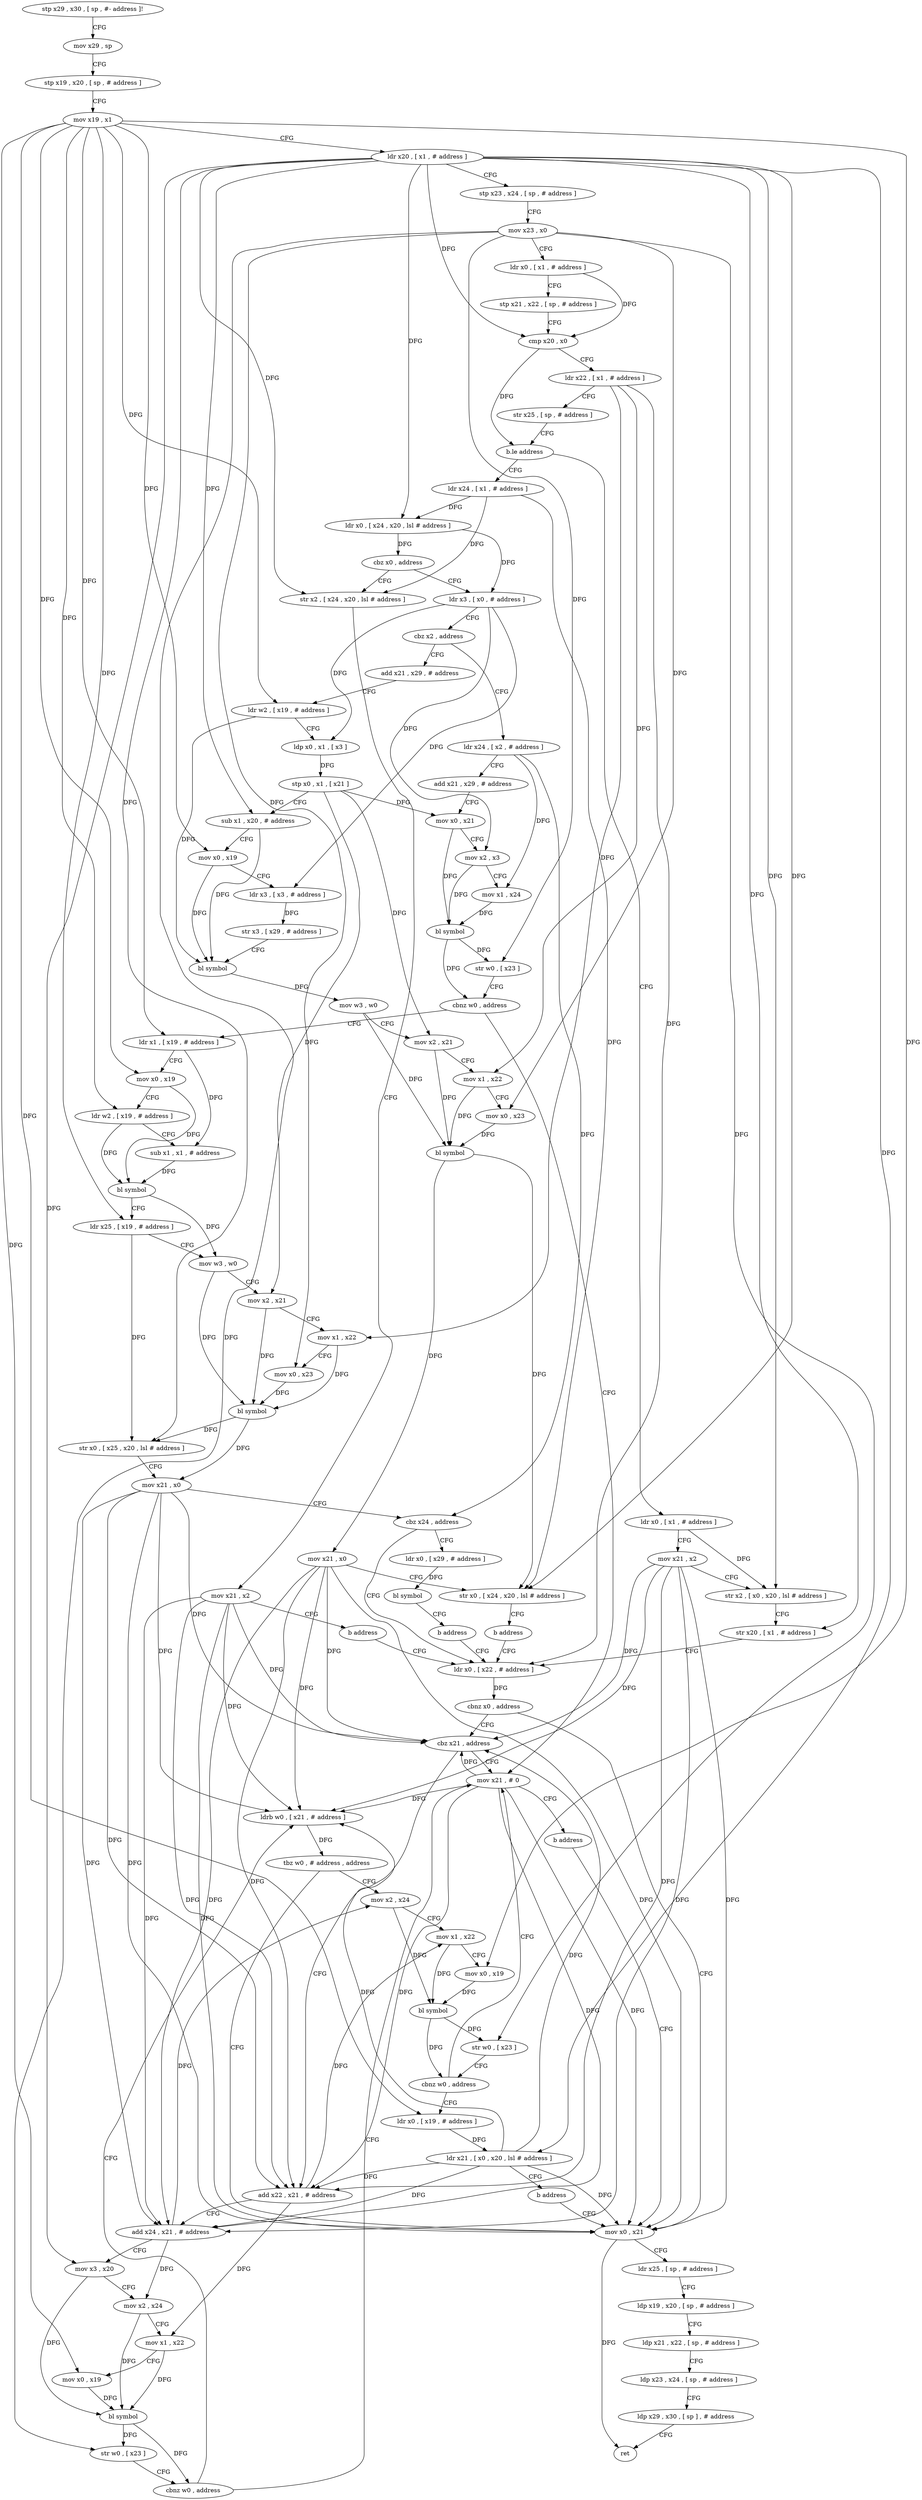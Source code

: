 digraph "func" {
"4260440" [label = "stp x29 , x30 , [ sp , #- address ]!" ]
"4260444" [label = "mov x29 , sp" ]
"4260448" [label = "stp x19 , x20 , [ sp , # address ]" ]
"4260452" [label = "mov x19 , x1" ]
"4260456" [label = "ldr x20 , [ x1 , # address ]" ]
"4260460" [label = "stp x23 , x24 , [ sp , # address ]" ]
"4260464" [label = "mov x23 , x0" ]
"4260468" [label = "ldr x0 , [ x1 , # address ]" ]
"4260472" [label = "stp x21 , x22 , [ sp , # address ]" ]
"4260476" [label = "cmp x20 , x0" ]
"4260480" [label = "ldr x22 , [ x1 , # address ]" ]
"4260484" [label = "str x25 , [ sp , # address ]" ]
"4260488" [label = "b.le address" ]
"4260544" [label = "ldr x24 , [ x1 , # address ]" ]
"4260492" [label = "ldr x0 , [ x1 , # address ]" ]
"4260548" [label = "ldr x0 , [ x24 , x20 , lsl # address ]" ]
"4260552" [label = "cbz x0 , address" ]
"4260664" [label = "str x2 , [ x24 , x20 , lsl # address ]" ]
"4260556" [label = "ldr x3 , [ x0 , # address ]" ]
"4260496" [label = "mov x21 , x2" ]
"4260500" [label = "str x2 , [ x0 , x20 , lsl # address ]" ]
"4260504" [label = "str x20 , [ x1 , # address ]" ]
"4260508" [label = "ldr x0 , [ x22 , # address ]" ]
"4260668" [label = "mov x21 , x2" ]
"4260672" [label = "b address" ]
"4260560" [label = "cbz x2 , address" ]
"4260680" [label = "add x21 , x29 , # address" ]
"4260564" [label = "ldr x24 , [ x2 , # address ]" ]
"4260752" [label = "cbz x21 , address" ]
"4260840" [label = "mov x21 , # 0" ]
"4260756" [label = "add x22 , x21 , # address" ]
"4260516" [label = "mov x0 , x21" ]
"4260520" [label = "ldr x25 , [ sp , # address ]" ]
"4260524" [label = "ldp x19 , x20 , [ sp , # address ]" ]
"4260528" [label = "ldp x21 , x22 , [ sp , # address ]" ]
"4260532" [label = "ldp x23 , x24 , [ sp , # address ]" ]
"4260536" [label = "ldp x29 , x30 , [ sp ] , # address" ]
"4260540" [label = "ret" ]
"4260512" [label = "cbnz x0 , address" ]
"4260684" [label = "ldr w2 , [ x19 , # address ]" ]
"4260688" [label = "ldp x0 , x1 , [ x3 ]" ]
"4260692" [label = "stp x0 , x1 , [ x21 ]" ]
"4260696" [label = "sub x1 , x20 , # address" ]
"4260700" [label = "mov x0 , x19" ]
"4260704" [label = "ldr x3 , [ x3 , # address ]" ]
"4260708" [label = "str x3 , [ x29 , # address ]" ]
"4260712" [label = "bl symbol" ]
"4260716" [label = "mov w3 , w0" ]
"4260720" [label = "mov x2 , x21" ]
"4260724" [label = "mov x1 , x22" ]
"4260728" [label = "mov x0 , x23" ]
"4260732" [label = "bl symbol" ]
"4260736" [label = "mov x21 , x0" ]
"4260740" [label = "str x0 , [ x24 , x20 , lsl # address ]" ]
"4260744" [label = "b address" ]
"4260568" [label = "add x21 , x29 , # address" ]
"4260572" [label = "mov x0 , x21" ]
"4260576" [label = "mov x2 , x3" ]
"4260580" [label = "mov x1 , x24" ]
"4260584" [label = "bl symbol" ]
"4260588" [label = "str w0 , [ x23 ]" ]
"4260592" [label = "cbnz w0 , address" ]
"4260596" [label = "ldr x1 , [ x19 , # address ]" ]
"4260844" [label = "b address" ]
"4260760" [label = "add x24 , x21 , # address" ]
"4260764" [label = "mov x3 , x20" ]
"4260768" [label = "mov x2 , x24" ]
"4260772" [label = "mov x1 , x22" ]
"4260776" [label = "mov x0 , x19" ]
"4260780" [label = "bl symbol" ]
"4260784" [label = "str w0 , [ x23 ]" ]
"4260788" [label = "cbnz w0 , address" ]
"4260792" [label = "ldrb w0 , [ x21 , # address ]" ]
"4260600" [label = "mov x0 , x19" ]
"4260604" [label = "ldr w2 , [ x19 , # address ]" ]
"4260608" [label = "sub x1 , x1 , # address" ]
"4260612" [label = "bl symbol" ]
"4260616" [label = "ldr x25 , [ x19 , # address ]" ]
"4260620" [label = "mov w3 , w0" ]
"4260624" [label = "mov x2 , x21" ]
"4260628" [label = "mov x1 , x22" ]
"4260632" [label = "mov x0 , x23" ]
"4260636" [label = "bl symbol" ]
"4260640" [label = "str x0 , [ x25 , x20 , lsl # address ]" ]
"4260644" [label = "mov x21 , x0" ]
"4260648" [label = "cbz x24 , address" ]
"4260652" [label = "ldr x0 , [ x29 , # address ]" ]
"4260796" [label = "tbz w0 , # address , address" ]
"4260800" [label = "mov x2 , x24" ]
"4260656" [label = "bl symbol" ]
"4260660" [label = "b address" ]
"4260804" [label = "mov x1 , x22" ]
"4260808" [label = "mov x0 , x19" ]
"4260812" [label = "bl symbol" ]
"4260816" [label = "str w0 , [ x23 ]" ]
"4260820" [label = "cbnz w0 , address" ]
"4260824" [label = "ldr x0 , [ x19 , # address ]" ]
"4260828" [label = "ldr x21 , [ x0 , x20 , lsl # address ]" ]
"4260832" [label = "b address" ]
"4260440" -> "4260444" [ label = "CFG" ]
"4260444" -> "4260448" [ label = "CFG" ]
"4260448" -> "4260452" [ label = "CFG" ]
"4260452" -> "4260456" [ label = "CFG" ]
"4260452" -> "4260684" [ label = "DFG" ]
"4260452" -> "4260700" [ label = "DFG" ]
"4260452" -> "4260596" [ label = "DFG" ]
"4260452" -> "4260600" [ label = "DFG" ]
"4260452" -> "4260604" [ label = "DFG" ]
"4260452" -> "4260616" [ label = "DFG" ]
"4260452" -> "4260776" [ label = "DFG" ]
"4260452" -> "4260808" [ label = "DFG" ]
"4260452" -> "4260824" [ label = "DFG" ]
"4260456" -> "4260460" [ label = "CFG" ]
"4260456" -> "4260476" [ label = "DFG" ]
"4260456" -> "4260548" [ label = "DFG" ]
"4260456" -> "4260500" [ label = "DFG" ]
"4260456" -> "4260504" [ label = "DFG" ]
"4260456" -> "4260664" [ label = "DFG" ]
"4260456" -> "4260696" [ label = "DFG" ]
"4260456" -> "4260740" [ label = "DFG" ]
"4260456" -> "4260640" [ label = "DFG" ]
"4260456" -> "4260764" [ label = "DFG" ]
"4260456" -> "4260828" [ label = "DFG" ]
"4260460" -> "4260464" [ label = "CFG" ]
"4260464" -> "4260468" [ label = "CFG" ]
"4260464" -> "4260728" [ label = "DFG" ]
"4260464" -> "4260588" [ label = "DFG" ]
"4260464" -> "4260632" [ label = "DFG" ]
"4260464" -> "4260784" [ label = "DFG" ]
"4260464" -> "4260816" [ label = "DFG" ]
"4260468" -> "4260472" [ label = "CFG" ]
"4260468" -> "4260476" [ label = "DFG" ]
"4260472" -> "4260476" [ label = "CFG" ]
"4260476" -> "4260480" [ label = "CFG" ]
"4260476" -> "4260488" [ label = "DFG" ]
"4260480" -> "4260484" [ label = "CFG" ]
"4260480" -> "4260508" [ label = "DFG" ]
"4260480" -> "4260724" [ label = "DFG" ]
"4260480" -> "4260628" [ label = "DFG" ]
"4260484" -> "4260488" [ label = "CFG" ]
"4260488" -> "4260544" [ label = "CFG" ]
"4260488" -> "4260492" [ label = "CFG" ]
"4260544" -> "4260548" [ label = "DFG" ]
"4260544" -> "4260664" [ label = "DFG" ]
"4260544" -> "4260740" [ label = "DFG" ]
"4260492" -> "4260496" [ label = "CFG" ]
"4260492" -> "4260500" [ label = "DFG" ]
"4260548" -> "4260552" [ label = "DFG" ]
"4260548" -> "4260556" [ label = "DFG" ]
"4260552" -> "4260664" [ label = "CFG" ]
"4260552" -> "4260556" [ label = "CFG" ]
"4260664" -> "4260668" [ label = "CFG" ]
"4260556" -> "4260560" [ label = "CFG" ]
"4260556" -> "4260688" [ label = "DFG" ]
"4260556" -> "4260704" [ label = "DFG" ]
"4260556" -> "4260576" [ label = "DFG" ]
"4260496" -> "4260500" [ label = "CFG" ]
"4260496" -> "4260752" [ label = "DFG" ]
"4260496" -> "4260516" [ label = "DFG" ]
"4260496" -> "4260756" [ label = "DFG" ]
"4260496" -> "4260760" [ label = "DFG" ]
"4260496" -> "4260792" [ label = "DFG" ]
"4260500" -> "4260504" [ label = "CFG" ]
"4260504" -> "4260508" [ label = "CFG" ]
"4260508" -> "4260512" [ label = "DFG" ]
"4260668" -> "4260672" [ label = "CFG" ]
"4260668" -> "4260752" [ label = "DFG" ]
"4260668" -> "4260516" [ label = "DFG" ]
"4260668" -> "4260756" [ label = "DFG" ]
"4260668" -> "4260760" [ label = "DFG" ]
"4260668" -> "4260792" [ label = "DFG" ]
"4260672" -> "4260508" [ label = "CFG" ]
"4260560" -> "4260680" [ label = "CFG" ]
"4260560" -> "4260564" [ label = "CFG" ]
"4260680" -> "4260684" [ label = "CFG" ]
"4260564" -> "4260568" [ label = "CFG" ]
"4260564" -> "4260580" [ label = "DFG" ]
"4260564" -> "4260648" [ label = "DFG" ]
"4260752" -> "4260840" [ label = "CFG" ]
"4260752" -> "4260756" [ label = "CFG" ]
"4260840" -> "4260844" [ label = "CFG" ]
"4260840" -> "4260752" [ label = "DFG" ]
"4260840" -> "4260516" [ label = "DFG" ]
"4260840" -> "4260756" [ label = "DFG" ]
"4260840" -> "4260760" [ label = "DFG" ]
"4260840" -> "4260792" [ label = "DFG" ]
"4260756" -> "4260760" [ label = "CFG" ]
"4260756" -> "4260772" [ label = "DFG" ]
"4260756" -> "4260804" [ label = "DFG" ]
"4260516" -> "4260520" [ label = "CFG" ]
"4260516" -> "4260540" [ label = "DFG" ]
"4260520" -> "4260524" [ label = "CFG" ]
"4260524" -> "4260528" [ label = "CFG" ]
"4260528" -> "4260532" [ label = "CFG" ]
"4260532" -> "4260536" [ label = "CFG" ]
"4260536" -> "4260540" [ label = "CFG" ]
"4260512" -> "4260752" [ label = "CFG" ]
"4260512" -> "4260516" [ label = "CFG" ]
"4260684" -> "4260688" [ label = "CFG" ]
"4260684" -> "4260712" [ label = "DFG" ]
"4260688" -> "4260692" [ label = "DFG" ]
"4260692" -> "4260696" [ label = "CFG" ]
"4260692" -> "4260720" [ label = "DFG" ]
"4260692" -> "4260572" [ label = "DFG" ]
"4260692" -> "4260624" [ label = "DFG" ]
"4260696" -> "4260700" [ label = "CFG" ]
"4260696" -> "4260712" [ label = "DFG" ]
"4260700" -> "4260704" [ label = "CFG" ]
"4260700" -> "4260712" [ label = "DFG" ]
"4260704" -> "4260708" [ label = "DFG" ]
"4260708" -> "4260712" [ label = "CFG" ]
"4260712" -> "4260716" [ label = "DFG" ]
"4260716" -> "4260720" [ label = "CFG" ]
"4260716" -> "4260732" [ label = "DFG" ]
"4260720" -> "4260724" [ label = "CFG" ]
"4260720" -> "4260732" [ label = "DFG" ]
"4260724" -> "4260728" [ label = "CFG" ]
"4260724" -> "4260732" [ label = "DFG" ]
"4260728" -> "4260732" [ label = "DFG" ]
"4260732" -> "4260736" [ label = "DFG" ]
"4260732" -> "4260740" [ label = "DFG" ]
"4260736" -> "4260740" [ label = "CFG" ]
"4260736" -> "4260752" [ label = "DFG" ]
"4260736" -> "4260516" [ label = "DFG" ]
"4260736" -> "4260756" [ label = "DFG" ]
"4260736" -> "4260760" [ label = "DFG" ]
"4260736" -> "4260792" [ label = "DFG" ]
"4260740" -> "4260744" [ label = "CFG" ]
"4260744" -> "4260508" [ label = "CFG" ]
"4260568" -> "4260572" [ label = "CFG" ]
"4260572" -> "4260576" [ label = "CFG" ]
"4260572" -> "4260584" [ label = "DFG" ]
"4260576" -> "4260580" [ label = "CFG" ]
"4260576" -> "4260584" [ label = "DFG" ]
"4260580" -> "4260584" [ label = "DFG" ]
"4260584" -> "4260588" [ label = "DFG" ]
"4260584" -> "4260592" [ label = "DFG" ]
"4260588" -> "4260592" [ label = "CFG" ]
"4260592" -> "4260840" [ label = "CFG" ]
"4260592" -> "4260596" [ label = "CFG" ]
"4260596" -> "4260600" [ label = "CFG" ]
"4260596" -> "4260608" [ label = "DFG" ]
"4260844" -> "4260516" [ label = "CFG" ]
"4260760" -> "4260764" [ label = "CFG" ]
"4260760" -> "4260768" [ label = "DFG" ]
"4260760" -> "4260800" [ label = "DFG" ]
"4260764" -> "4260768" [ label = "CFG" ]
"4260764" -> "4260780" [ label = "DFG" ]
"4260768" -> "4260772" [ label = "CFG" ]
"4260768" -> "4260780" [ label = "DFG" ]
"4260772" -> "4260776" [ label = "CFG" ]
"4260772" -> "4260780" [ label = "DFG" ]
"4260776" -> "4260780" [ label = "DFG" ]
"4260780" -> "4260784" [ label = "DFG" ]
"4260780" -> "4260788" [ label = "DFG" ]
"4260784" -> "4260788" [ label = "CFG" ]
"4260788" -> "4260840" [ label = "CFG" ]
"4260788" -> "4260792" [ label = "CFG" ]
"4260792" -> "4260796" [ label = "DFG" ]
"4260600" -> "4260604" [ label = "CFG" ]
"4260600" -> "4260612" [ label = "DFG" ]
"4260604" -> "4260608" [ label = "CFG" ]
"4260604" -> "4260612" [ label = "DFG" ]
"4260608" -> "4260612" [ label = "DFG" ]
"4260612" -> "4260616" [ label = "CFG" ]
"4260612" -> "4260620" [ label = "DFG" ]
"4260616" -> "4260620" [ label = "CFG" ]
"4260616" -> "4260640" [ label = "DFG" ]
"4260620" -> "4260624" [ label = "CFG" ]
"4260620" -> "4260636" [ label = "DFG" ]
"4260624" -> "4260628" [ label = "CFG" ]
"4260624" -> "4260636" [ label = "DFG" ]
"4260628" -> "4260632" [ label = "CFG" ]
"4260628" -> "4260636" [ label = "DFG" ]
"4260632" -> "4260636" [ label = "DFG" ]
"4260636" -> "4260640" [ label = "DFG" ]
"4260636" -> "4260644" [ label = "DFG" ]
"4260640" -> "4260644" [ label = "CFG" ]
"4260644" -> "4260648" [ label = "CFG" ]
"4260644" -> "4260752" [ label = "DFG" ]
"4260644" -> "4260516" [ label = "DFG" ]
"4260644" -> "4260756" [ label = "DFG" ]
"4260644" -> "4260760" [ label = "DFG" ]
"4260644" -> "4260792" [ label = "DFG" ]
"4260648" -> "4260508" [ label = "CFG" ]
"4260648" -> "4260652" [ label = "CFG" ]
"4260652" -> "4260656" [ label = "DFG" ]
"4260796" -> "4260516" [ label = "CFG" ]
"4260796" -> "4260800" [ label = "CFG" ]
"4260800" -> "4260804" [ label = "CFG" ]
"4260800" -> "4260812" [ label = "DFG" ]
"4260656" -> "4260660" [ label = "CFG" ]
"4260660" -> "4260508" [ label = "CFG" ]
"4260804" -> "4260808" [ label = "CFG" ]
"4260804" -> "4260812" [ label = "DFG" ]
"4260808" -> "4260812" [ label = "DFG" ]
"4260812" -> "4260816" [ label = "DFG" ]
"4260812" -> "4260820" [ label = "DFG" ]
"4260816" -> "4260820" [ label = "CFG" ]
"4260820" -> "4260840" [ label = "CFG" ]
"4260820" -> "4260824" [ label = "CFG" ]
"4260824" -> "4260828" [ label = "DFG" ]
"4260828" -> "4260832" [ label = "CFG" ]
"4260828" -> "4260752" [ label = "DFG" ]
"4260828" -> "4260516" [ label = "DFG" ]
"4260828" -> "4260756" [ label = "DFG" ]
"4260828" -> "4260760" [ label = "DFG" ]
"4260828" -> "4260792" [ label = "DFG" ]
"4260832" -> "4260516" [ label = "CFG" ]
}
